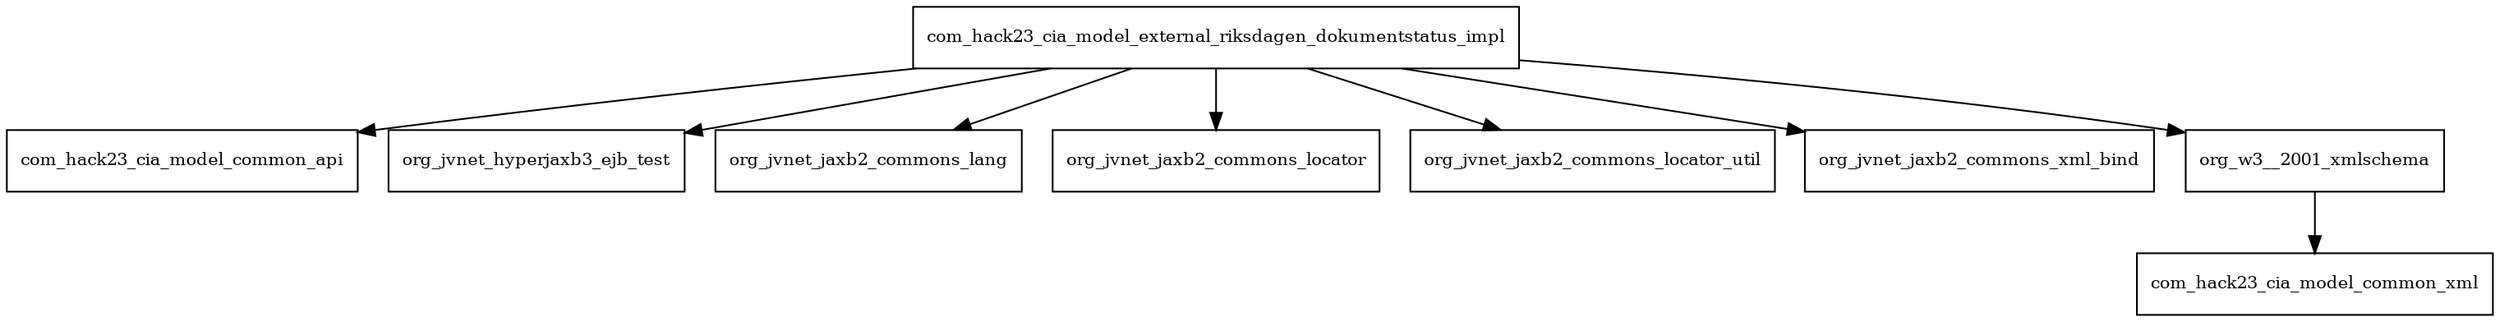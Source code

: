 digraph model_external_riksdagen_dokumentstatus_impl_2017_8_28_SNAPSHOT_package_dependencies {
  node [shape = box, fontsize=10.0];
  com_hack23_cia_model_external_riksdagen_dokumentstatus_impl -> com_hack23_cia_model_common_api;
  com_hack23_cia_model_external_riksdagen_dokumentstatus_impl -> org_jvnet_hyperjaxb3_ejb_test;
  com_hack23_cia_model_external_riksdagen_dokumentstatus_impl -> org_jvnet_jaxb2_commons_lang;
  com_hack23_cia_model_external_riksdagen_dokumentstatus_impl -> org_jvnet_jaxb2_commons_locator;
  com_hack23_cia_model_external_riksdagen_dokumentstatus_impl -> org_jvnet_jaxb2_commons_locator_util;
  com_hack23_cia_model_external_riksdagen_dokumentstatus_impl -> org_jvnet_jaxb2_commons_xml_bind;
  com_hack23_cia_model_external_riksdagen_dokumentstatus_impl -> org_w3__2001_xmlschema;
  org_w3__2001_xmlschema -> com_hack23_cia_model_common_xml;
}
